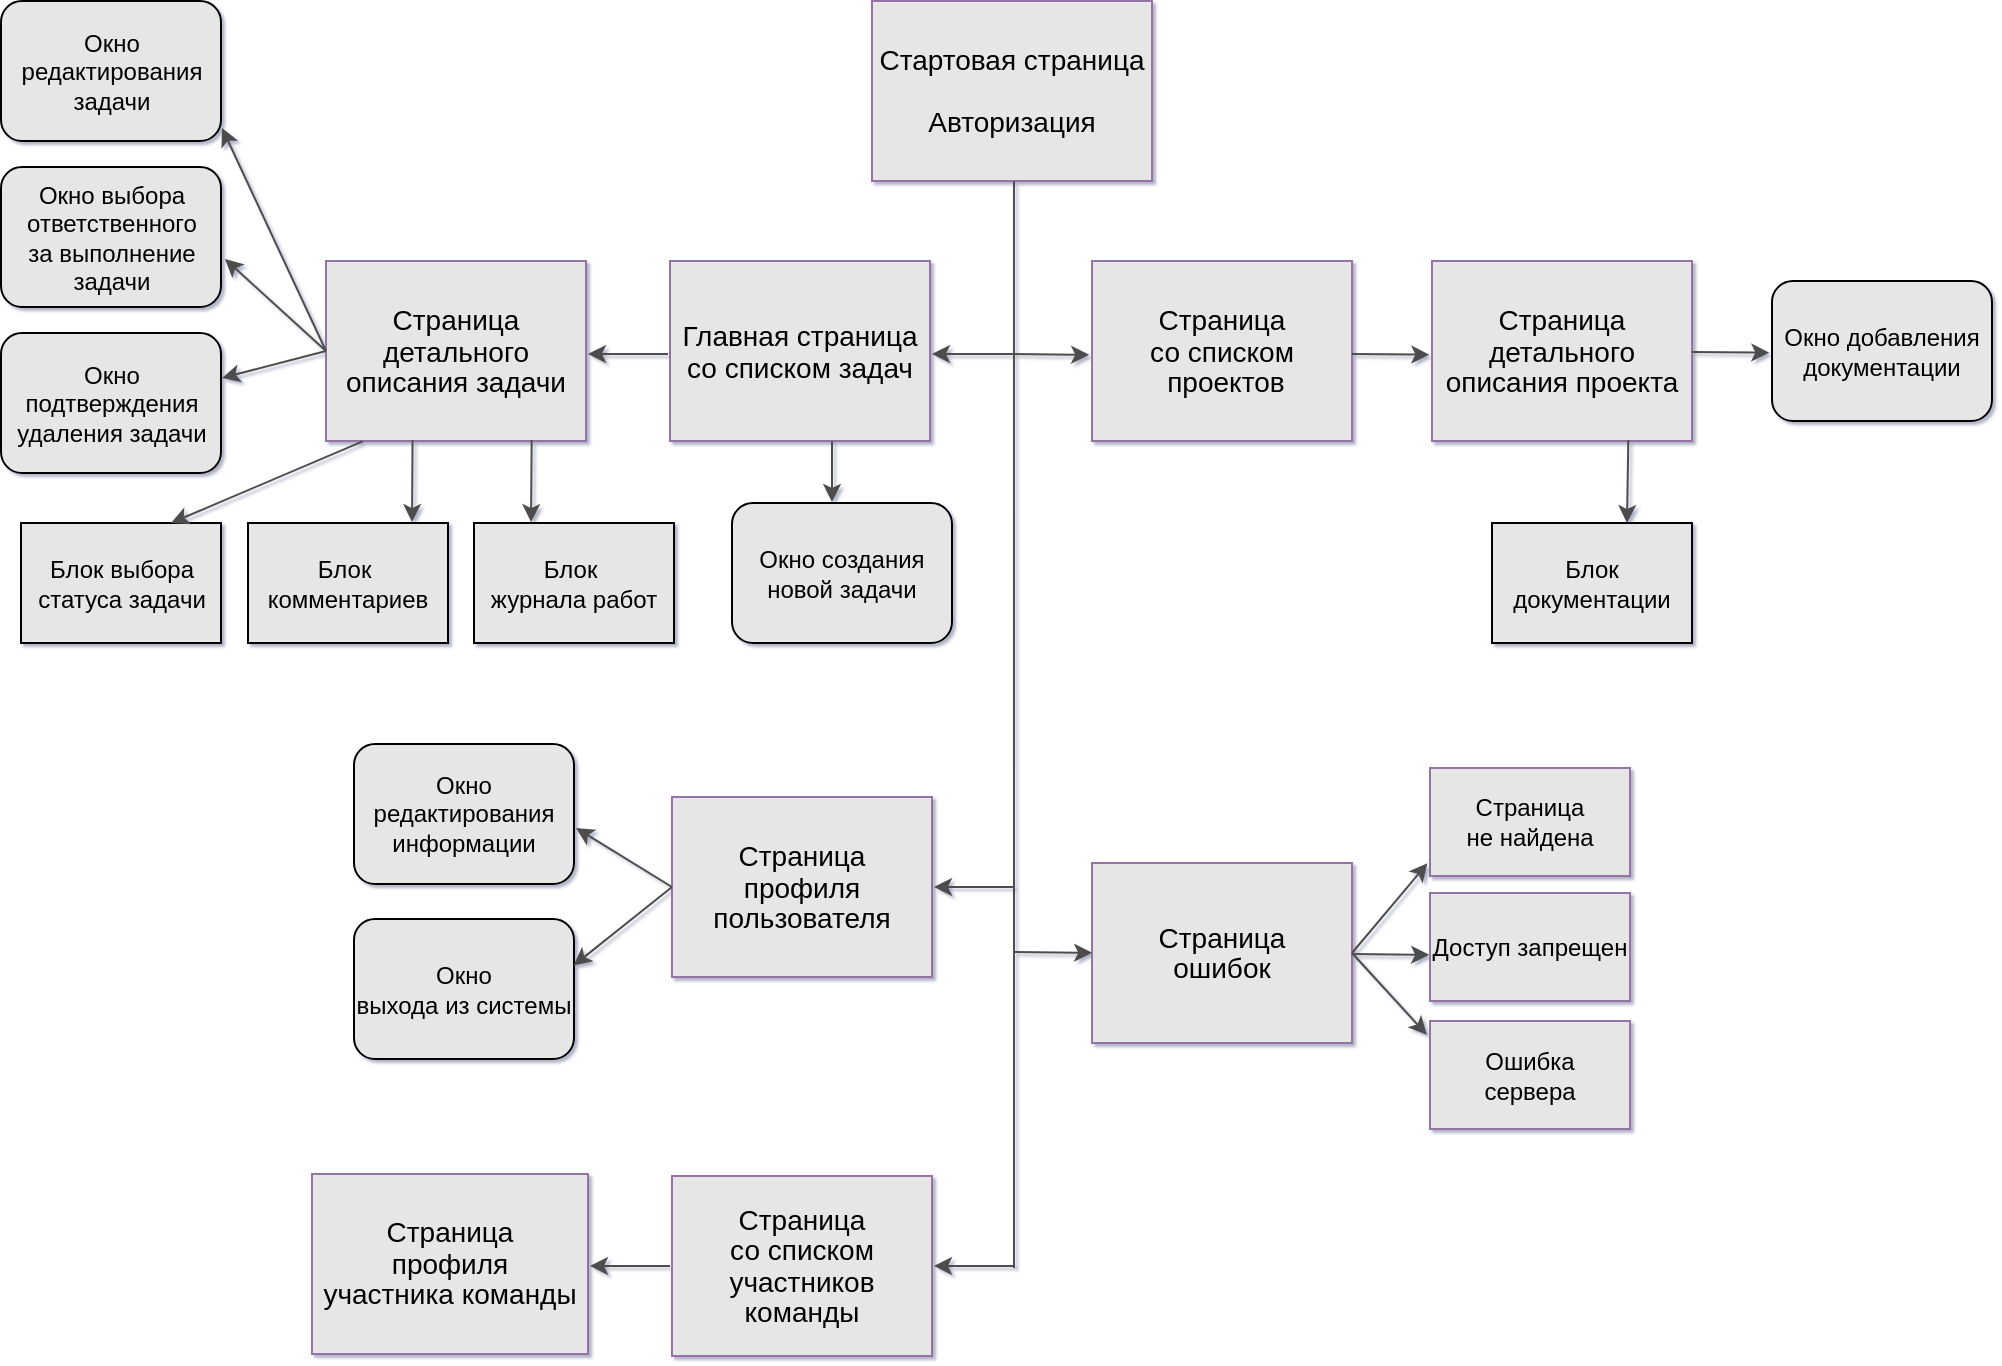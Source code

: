 <mxfile version="10.7.3" type="device"><diagram id="tYJQYjtqzwrXhw-z9RzT" name="Page-1"><mxGraphModel dx="3150" dy="1245" grid="0" gridSize="10" guides="1" tooltips="1" connect="1" arrows="1" fold="1" page="1" pageScale="1" pageWidth="827" pageHeight="1169" background="#ffffff" math="0" shadow="1"><root><mxCell id="0"/><mxCell id="1" parent="0"/><mxCell id="Oy5wegIhiYUMYzhhC40b-2" value="&lt;span style=&quot;line-height: 110% ; font-size: 14px&quot;&gt;Стартовая страница&lt;br&gt;&lt;br&gt;Авторизация&lt;br&gt;&lt;/span&gt;" style="rounded=0;whiteSpace=wrap;html=1;fillColor=#E6E6E6;strokeColor=#9673a6;" vertex="1" parent="1"><mxGeometry x="380" y="16.5" width="140" height="90" as="geometry"/></mxCell><mxCell id="Oy5wegIhiYUMYzhhC40b-3" value="&lt;span style=&quot;line-height: 110% ; font-size: 14px&quot;&gt;Главная страница&lt;br&gt;со списком задач&lt;br&gt;&lt;/span&gt;" style="rounded=0;whiteSpace=wrap;html=1;fillColor=#E6E6E6;strokeColor=#9673a6;" vertex="1" parent="1"><mxGeometry x="279" y="146.5" width="130" height="90" as="geometry"/></mxCell><mxCell id="Oy5wegIhiYUMYzhhC40b-4" value="&lt;span style=&quot;line-height: 110% ; font-size: 14px&quot;&gt;Страница &lt;br&gt;со списком&lt;br&gt;&amp;nbsp;проектов&lt;br&gt;&lt;/span&gt;" style="rounded=0;whiteSpace=wrap;html=1;fillColor=#E6E6E6;strokeColor=#9673a6;" vertex="1" parent="1"><mxGeometry x="490" y="146.5" width="130" height="90" as="geometry"/></mxCell><mxCell id="Oy5wegIhiYUMYzhhC40b-5" value="&lt;span style=&quot;line-height: 110% ; font-size: 14px&quot;&gt;Страница &lt;br&gt;со списком участников команды&lt;br&gt;&lt;/span&gt;" style="rounded=0;whiteSpace=wrap;html=1;fillColor=#E6E6E6;strokeColor=#9673a6;" vertex="1" parent="1"><mxGeometry x="280" y="604" width="130" height="90" as="geometry"/></mxCell><mxCell id="Oy5wegIhiYUMYzhhC40b-8" value="&lt;span style=&quot;line-height: 110% ; font-size: 14px&quot;&gt;Страница &lt;br&gt;детального &lt;br&gt;описания задачи&lt;br&gt;&lt;/span&gt;" style="rounded=0;whiteSpace=wrap;html=1;fillColor=#E6E6E6;strokeColor=#9673a6;" vertex="1" parent="1"><mxGeometry x="107" y="146.5" width="130" height="90" as="geometry"/></mxCell><mxCell id="Oy5wegIhiYUMYzhhC40b-9" value="Окно редактирования задачи" style="rounded=1;whiteSpace=wrap;html=1;fillColor=#E6E6E6;" vertex="1" parent="1"><mxGeometry x="-55.5" y="16.5" width="110" height="70" as="geometry"/></mxCell><mxCell id="Oy5wegIhiYUMYzhhC40b-10" value="Окно выбора ответственного &lt;br&gt;за выполнение задачи" style="rounded=1;whiteSpace=wrap;html=1;fillColor=#E6E6E6;" vertex="1" parent="1"><mxGeometry x="-55.5" y="99.5" width="110" height="70" as="geometry"/></mxCell><mxCell id="Oy5wegIhiYUMYzhhC40b-11" value="Окно подтверждения удаления задачи" style="rounded=1;whiteSpace=wrap;html=1;fillColor=#E6E6E6;" vertex="1" parent="1"><mxGeometry x="-55.5" y="182.5" width="110" height="70" as="geometry"/></mxCell><mxCell id="Oy5wegIhiYUMYzhhC40b-16" value="&lt;span style=&quot;line-height: 110%&quot;&gt;&lt;font style=&quot;font-size: 14px&quot;&gt;Страница &lt;br&gt;ошибок&lt;/font&gt;&lt;br&gt;&lt;/span&gt;" style="rounded=0;whiteSpace=wrap;html=1;fillColor=#E6E6E6;strokeColor=#9673a6;" vertex="1" parent="1"><mxGeometry x="490" y="447.5" width="130" height="90" as="geometry"/></mxCell><mxCell id="Oy5wegIhiYUMYzhhC40b-17" value="&lt;span style=&quot;line-height: 110%&quot;&gt;Страница&lt;br&gt;не найдена&lt;br&gt;&lt;/span&gt;" style="rounded=0;whiteSpace=wrap;html=1;fillColor=#E6E6E6;strokeColor=#9673a6;" vertex="1" parent="1"><mxGeometry x="659" y="400" width="100" height="54" as="geometry"/></mxCell><mxCell id="Oy5wegIhiYUMYzhhC40b-18" value="&lt;span style=&quot;line-height: 110%&quot;&gt;Доступ запрещен&lt;br&gt;&lt;/span&gt;" style="rounded=0;whiteSpace=wrap;html=1;fillColor=#E6E6E6;strokeColor=#9673a6;" vertex="1" parent="1"><mxGeometry x="659" y="462.5" width="100" height="54" as="geometry"/></mxCell><mxCell id="Oy5wegIhiYUMYzhhC40b-19" value="&lt;span style=&quot;line-height: 110%&quot;&gt;Ошибка &lt;br&gt;сервера&lt;br&gt;&lt;/span&gt;" style="rounded=0;whiteSpace=wrap;html=1;fillColor=#E6E6E6;strokeColor=#9673a6;" vertex="1" parent="1"><mxGeometry x="659" y="526.5" width="100" height="54" as="geometry"/></mxCell><mxCell id="Oy5wegIhiYUMYzhhC40b-20" value="&lt;span style=&quot;line-height: 110% ; font-size: 14px&quot;&gt;Страница &lt;br&gt;профиля пользователя&lt;br&gt;&lt;/span&gt;" style="rounded=0;whiteSpace=wrap;html=1;fillColor=#E6E6E6;strokeColor=#9673a6;" vertex="1" parent="1"><mxGeometry x="280" y="414.5" width="130" height="90" as="geometry"/></mxCell><mxCell id="Oy5wegIhiYUMYzhhC40b-21" value="Окно редактирования информации" style="rounded=1;whiteSpace=wrap;html=1;fillColor=#E6E6E6;" vertex="1" parent="1"><mxGeometry x="121" y="388" width="110" height="70" as="geometry"/></mxCell><mxCell id="Oy5wegIhiYUMYzhhC40b-22" value="Окно&lt;br&gt;выхода из системы&lt;br&gt;" style="rounded=1;whiteSpace=wrap;html=1;fillColor=#E6E6E6;" vertex="1" parent="1"><mxGeometry x="121" y="475.5" width="110" height="70" as="geometry"/></mxCell><mxCell id="Oy5wegIhiYUMYzhhC40b-24" value="&lt;span style=&quot;line-height: 110% ; font-size: 14px&quot;&gt;Страница &lt;br&gt;детального &lt;br&gt;описания проекта&lt;br&gt;&lt;/span&gt;" style="rounded=0;whiteSpace=wrap;html=1;fillColor=#E6E6E6;strokeColor=#9673a6;" vertex="1" parent="1"><mxGeometry x="660" y="146.5" width="130" height="90" as="geometry"/></mxCell><mxCell id="Oy5wegIhiYUMYzhhC40b-25" value="Окно создания новой задачи" style="rounded=1;whiteSpace=wrap;html=1;fillColor=#E6E6E6;" vertex="1" parent="1"><mxGeometry x="310" y="267.5" width="110" height="70" as="geometry"/></mxCell><mxCell id="Oy5wegIhiYUMYzhhC40b-26" value="&lt;span&gt;Блок&amp;nbsp;&lt;/span&gt;&lt;br&gt;&lt;span&gt;комментариев&lt;/span&gt;" style="rounded=0;whiteSpace=wrap;html=1;fillColor=#E6E6E6;" vertex="1" parent="1"><mxGeometry x="68" y="277.5" width="100" height="60" as="geometry"/></mxCell><mxCell id="Oy5wegIhiYUMYzhhC40b-27" value="Блок&amp;nbsp;&lt;br&gt;журнала работ&lt;br&gt;" style="rounded=0;whiteSpace=wrap;html=1;fillColor=#E6E6E6;" vertex="1" parent="1"><mxGeometry x="181" y="277.5" width="100" height="60" as="geometry"/></mxCell><mxCell id="Oy5wegIhiYUMYzhhC40b-28" value="Окно добавления документации" style="rounded=1;whiteSpace=wrap;html=1;fillColor=#E6E6E6;" vertex="1" parent="1"><mxGeometry x="830" y="156.5" width="110" height="70" as="geometry"/></mxCell><mxCell id="Oy5wegIhiYUMYzhhC40b-31" value="Блок документации&lt;br&gt;" style="rounded=0;whiteSpace=wrap;html=1;fillColor=#E6E6E6;" vertex="1" parent="1"><mxGeometry x="690" y="277.5" width="100" height="60" as="geometry"/></mxCell><mxCell id="Oy5wegIhiYUMYzhhC40b-33" value="&lt;span style=&quot;line-height: 110% ; font-size: 14px&quot;&gt;Страница &lt;br&gt;профиля &lt;br&gt;участника команды&lt;br&gt;&lt;/span&gt;" style="rounded=0;whiteSpace=wrap;html=1;fillColor=#E6E6E6;strokeColor=#9673a6;" vertex="1" parent="1"><mxGeometry x="100" y="603" width="138" height="90" as="geometry"/></mxCell><mxCell id="Oy5wegIhiYUMYzhhC40b-35" value="" style="endArrow=none;html=1;strokeColor=#4D4D4D;entryX=0.507;entryY=1.001;entryDx=0;entryDy=0;entryPerimeter=0;" edge="1" parent="1" target="Oy5wegIhiYUMYzhhC40b-2"><mxGeometry width="50" height="50" relative="1" as="geometry"><mxPoint x="451" y="650" as="sourcePoint"/><mxPoint x="451" y="110" as="targetPoint"/><Array as="points"/></mxGeometry></mxCell><mxCell id="Oy5wegIhiYUMYzhhC40b-36" value="" style="endArrow=classic;html=1;strokeColor=#4D4D4D;" edge="1" parent="1"><mxGeometry width="50" height="50" relative="1" as="geometry"><mxPoint x="450" y="193" as="sourcePoint"/><mxPoint x="410" y="193" as="targetPoint"/></mxGeometry></mxCell><mxCell id="Oy5wegIhiYUMYzhhC40b-37" value="" style="endArrow=classic;html=1;strokeColor=#4D4D4D;entryX=-0.01;entryY=0.598;entryDx=0;entryDy=0;entryPerimeter=0;" edge="1" parent="1"><mxGeometry width="50" height="50" relative="1" as="geometry"><mxPoint x="450" y="193" as="sourcePoint"/><mxPoint x="488.571" y="193.429" as="targetPoint"/></mxGeometry></mxCell><mxCell id="Oy5wegIhiYUMYzhhC40b-38" value="" style="endArrow=classic;html=1;strokeColor=#4D4D4D;entryX=-0.01;entryY=0.598;entryDx=0;entryDy=0;entryPerimeter=0;" edge="1" parent="1"><mxGeometry width="50" height="50" relative="1" as="geometry"><mxPoint x="620" y="193" as="sourcePoint"/><mxPoint x="658.667" y="193.333" as="targetPoint"/></mxGeometry></mxCell><mxCell id="Oy5wegIhiYUMYzhhC40b-39" value="" style="endArrow=classic;html=1;strokeColor=#4D4D4D;entryX=-0.01;entryY=0.598;entryDx=0;entryDy=0;entryPerimeter=0;" edge="1" parent="1"><mxGeometry width="50" height="50" relative="1" as="geometry"><mxPoint x="790" y="192" as="sourcePoint"/><mxPoint x="828.667" y="192.333" as="targetPoint"/></mxGeometry></mxCell><mxCell id="Oy5wegIhiYUMYzhhC40b-40" value="" style="endArrow=classic;html=1;strokeColor=#4D4D4D;exitX=0.755;exitY=0.996;exitDx=0;exitDy=0;exitPerimeter=0;entryX=0.675;entryY=0;entryDx=0;entryDy=0;entryPerimeter=0;" edge="1" parent="1" source="Oy5wegIhiYUMYzhhC40b-24" target="Oy5wegIhiYUMYzhhC40b-31"><mxGeometry width="50" height="50" relative="1" as="geometry"><mxPoint x="730" y="260" as="sourcePoint"/><mxPoint x="758" y="270" as="targetPoint"/></mxGeometry></mxCell><mxCell id="Oy5wegIhiYUMYzhhC40b-42" value="" style="endArrow=classic;html=1;strokeColor=#4D4D4D;" edge="1" parent="1"><mxGeometry width="50" height="50" relative="1" as="geometry"><mxPoint x="278" y="193" as="sourcePoint"/><mxPoint x="238" y="193" as="targetPoint"/></mxGeometry></mxCell><mxCell id="Oy5wegIhiYUMYzhhC40b-44" value="" style="endArrow=classic;html=1;strokeColor=#4D4D4D;exitX=0;exitY=0.5;exitDx=0;exitDy=0;" edge="1" parent="1" source="Oy5wegIhiYUMYzhhC40b-8"><mxGeometry width="50" height="50" relative="1" as="geometry"><mxPoint x="70" y="190" as="sourcePoint"/><mxPoint x="55" y="80" as="targetPoint"/></mxGeometry></mxCell><mxCell id="Oy5wegIhiYUMYzhhC40b-45" value="" style="endArrow=classic;html=1;strokeColor=#4D4D4D;exitX=0;exitY=0.5;exitDx=0;exitDy=0;entryX=1.018;entryY=0.657;entryDx=0;entryDy=0;entryPerimeter=0;" edge="1" parent="1" source="Oy5wegIhiYUMYzhhC40b-8" target="Oy5wegIhiYUMYzhhC40b-10"><mxGeometry width="50" height="50" relative="1" as="geometry"><mxPoint x="117" y="201.6" as="sourcePoint"/><mxPoint x="65" y="90" as="targetPoint"/></mxGeometry></mxCell><mxCell id="Oy5wegIhiYUMYzhhC40b-47" value="" style="endArrow=classic;html=1;strokeColor=#4D4D4D;exitX=0;exitY=0.5;exitDx=0;exitDy=0;" edge="1" parent="1" source="Oy5wegIhiYUMYzhhC40b-8"><mxGeometry width="50" height="50" relative="1" as="geometry"><mxPoint x="117" y="201.6" as="sourcePoint"/><mxPoint x="55" y="205" as="targetPoint"/></mxGeometry></mxCell><mxCell id="Oy5wegIhiYUMYzhhC40b-48" value="" style="endArrow=classic;html=1;strokeColor=#4D4D4D;exitX=0.791;exitY=0.995;exitDx=0;exitDy=0;exitPerimeter=0;entryX=0.675;entryY=0;entryDx=0;entryDy=0;entryPerimeter=0;" edge="1" parent="1" source="Oy5wegIhiYUMYzhhC40b-8"><mxGeometry width="50" height="50" relative="1" as="geometry"><mxPoint x="210.207" y="236.328" as="sourcePoint"/><mxPoint x="209.517" y="277.017" as="targetPoint"/></mxGeometry></mxCell><mxCell id="Oy5wegIhiYUMYzhhC40b-50" value="" style="endArrow=classic;html=1;strokeColor=#4D4D4D;exitX=0.791;exitY=0.995;exitDx=0;exitDy=0;exitPerimeter=0;entryX=0.675;entryY=0;entryDx=0;entryDy=0;entryPerimeter=0;" edge="1" parent="1"><mxGeometry width="50" height="50" relative="1" as="geometry"><mxPoint x="150.274" y="236.032" as="sourcePoint"/><mxPoint x="150.017" y="277.017" as="targetPoint"/></mxGeometry></mxCell><mxCell id="Oy5wegIhiYUMYzhhC40b-51" value="" style="endArrow=classic;html=1;strokeColor=#4D4D4D;exitX=0.623;exitY=1.002;exitDx=0;exitDy=0;exitPerimeter=0;" edge="1" parent="1" source="Oy5wegIhiYUMYzhhC40b-3"><mxGeometry width="50" height="50" relative="1" as="geometry"><mxPoint x="359.989" y="238.882" as="sourcePoint"/><mxPoint x="360" y="267" as="targetPoint"/></mxGeometry></mxCell><mxCell id="Oy5wegIhiYUMYzhhC40b-52" value="" style="endArrow=classic;html=1;strokeColor=#4D4D4D;" edge="1" parent="1"><mxGeometry width="50" height="50" relative="1" as="geometry"><mxPoint x="451" y="459.5" as="sourcePoint"/><mxPoint x="411" y="459.5" as="targetPoint"/></mxGeometry></mxCell><mxCell id="Oy5wegIhiYUMYzhhC40b-53" value="" style="endArrow=classic;html=1;strokeColor=#4D4D4D;" edge="1" parent="1"><mxGeometry width="50" height="50" relative="1" as="geometry"><mxPoint x="451" y="649" as="sourcePoint"/><mxPoint x="411" y="649" as="targetPoint"/></mxGeometry></mxCell><mxCell id="Oy5wegIhiYUMYzhhC40b-54" value="" style="endArrow=classic;html=1;strokeColor=#4D4D4D;entryX=-0.01;entryY=0.598;entryDx=0;entryDy=0;entryPerimeter=0;" edge="1" parent="1"><mxGeometry width="50" height="50" relative="1" as="geometry"><mxPoint x="451.5" y="492.0" as="sourcePoint"/><mxPoint x="490.071" y="492.429" as="targetPoint"/></mxGeometry></mxCell><mxCell id="Oy5wegIhiYUMYzhhC40b-55" value="" style="endArrow=classic;html=1;strokeColor=#4D4D4D;entryX=-0.01;entryY=0.598;entryDx=0;entryDy=0;entryPerimeter=0;" edge="1" parent="1"><mxGeometry width="50" height="50" relative="1" as="geometry"><mxPoint x="620" y="493.0" as="sourcePoint"/><mxPoint x="658.571" y="493.429" as="targetPoint"/></mxGeometry></mxCell><mxCell id="Oy5wegIhiYUMYzhhC40b-57" value="" style="endArrow=classic;html=1;strokeColor=#4D4D4D;exitX=1;exitY=0.5;exitDx=0;exitDy=0;entryX=-0.013;entryY=0.883;entryDx=0;entryDy=0;entryPerimeter=0;" edge="1" parent="1" source="Oy5wegIhiYUMYzhhC40b-16" target="Oy5wegIhiYUMYzhhC40b-17"><mxGeometry width="50" height="50" relative="1" as="geometry"><mxPoint x="630" y="500" as="sourcePoint"/><mxPoint x="680" y="450" as="targetPoint"/></mxGeometry></mxCell><mxCell id="Oy5wegIhiYUMYzhhC40b-58" value="" style="endArrow=classic;html=1;strokeColor=#4D4D4D;exitX=1;exitY=0.5;exitDx=0;exitDy=0;entryX=-0.016;entryY=0.127;entryDx=0;entryDy=0;entryPerimeter=0;" edge="1" parent="1" source="Oy5wegIhiYUMYzhhC40b-16" target="Oy5wegIhiYUMYzhhC40b-19"><mxGeometry width="50" height="50" relative="1" as="geometry"><mxPoint x="629.93" y="502.442" as="sourcePoint"/><mxPoint x="667.605" y="457.791" as="targetPoint"/></mxGeometry></mxCell><mxCell id="Oy5wegIhiYUMYzhhC40b-59" value="" style="endArrow=classic;html=1;strokeColor=#4D4D4D;" edge="1" parent="1"><mxGeometry width="50" height="50" relative="1" as="geometry"><mxPoint x="279" y="649" as="sourcePoint"/><mxPoint x="239" y="649" as="targetPoint"/></mxGeometry></mxCell><mxCell id="Oy5wegIhiYUMYzhhC40b-60" value="" style="endArrow=classic;html=1;strokeColor=#4D4D4D;exitX=0;exitY=0.5;exitDx=0;exitDy=0;" edge="1" parent="1" source="Oy5wegIhiYUMYzhhC40b-20"><mxGeometry width="50" height="50" relative="1" as="geometry"><mxPoint x="283.172" y="471.19" as="sourcePoint"/><mxPoint x="232" y="430" as="targetPoint"/></mxGeometry></mxCell><mxCell id="Oy5wegIhiYUMYzhhC40b-61" value="" style="endArrow=classic;html=1;strokeColor=#4D4D4D;exitX=0;exitY=0.5;exitDx=0;exitDy=0;entryX=1;entryY=0.5;entryDx=0;entryDy=0;" edge="1" parent="1" source="Oy5wegIhiYUMYzhhC40b-20"><mxGeometry width="50" height="50" relative="1" as="geometry"><mxPoint x="283.172" y="471.19" as="sourcePoint"/><mxPoint x="230.759" y="498.776" as="targetPoint"/></mxGeometry></mxCell><mxCell id="Oy5wegIhiYUMYzhhC40b-63" value="Блок выбора статуса задачи&lt;br&gt;" style="rounded=0;whiteSpace=wrap;html=1;fillColor=#E6E6E6;" vertex="1" parent="1"><mxGeometry x="-45.5" y="277.5" width="100" height="60" as="geometry"/></mxCell><mxCell id="Oy5wegIhiYUMYzhhC40b-64" value="" style="endArrow=classic;html=1;strokeColor=#4D4D4D;exitX=0.141;exitY=1.002;exitDx=0;exitDy=0;exitPerimeter=0;entryX=0.75;entryY=0;entryDx=0;entryDy=0;" edge="1" parent="1" source="Oy5wegIhiYUMYzhhC40b-8" target="Oy5wegIhiYUMYzhhC40b-63"><mxGeometry width="50" height="50" relative="1" as="geometry"><mxPoint x="117" y="201.667" as="sourcePoint"/><mxPoint x="65" y="215" as="targetPoint"/></mxGeometry></mxCell></root></mxGraphModel></diagram></mxfile>